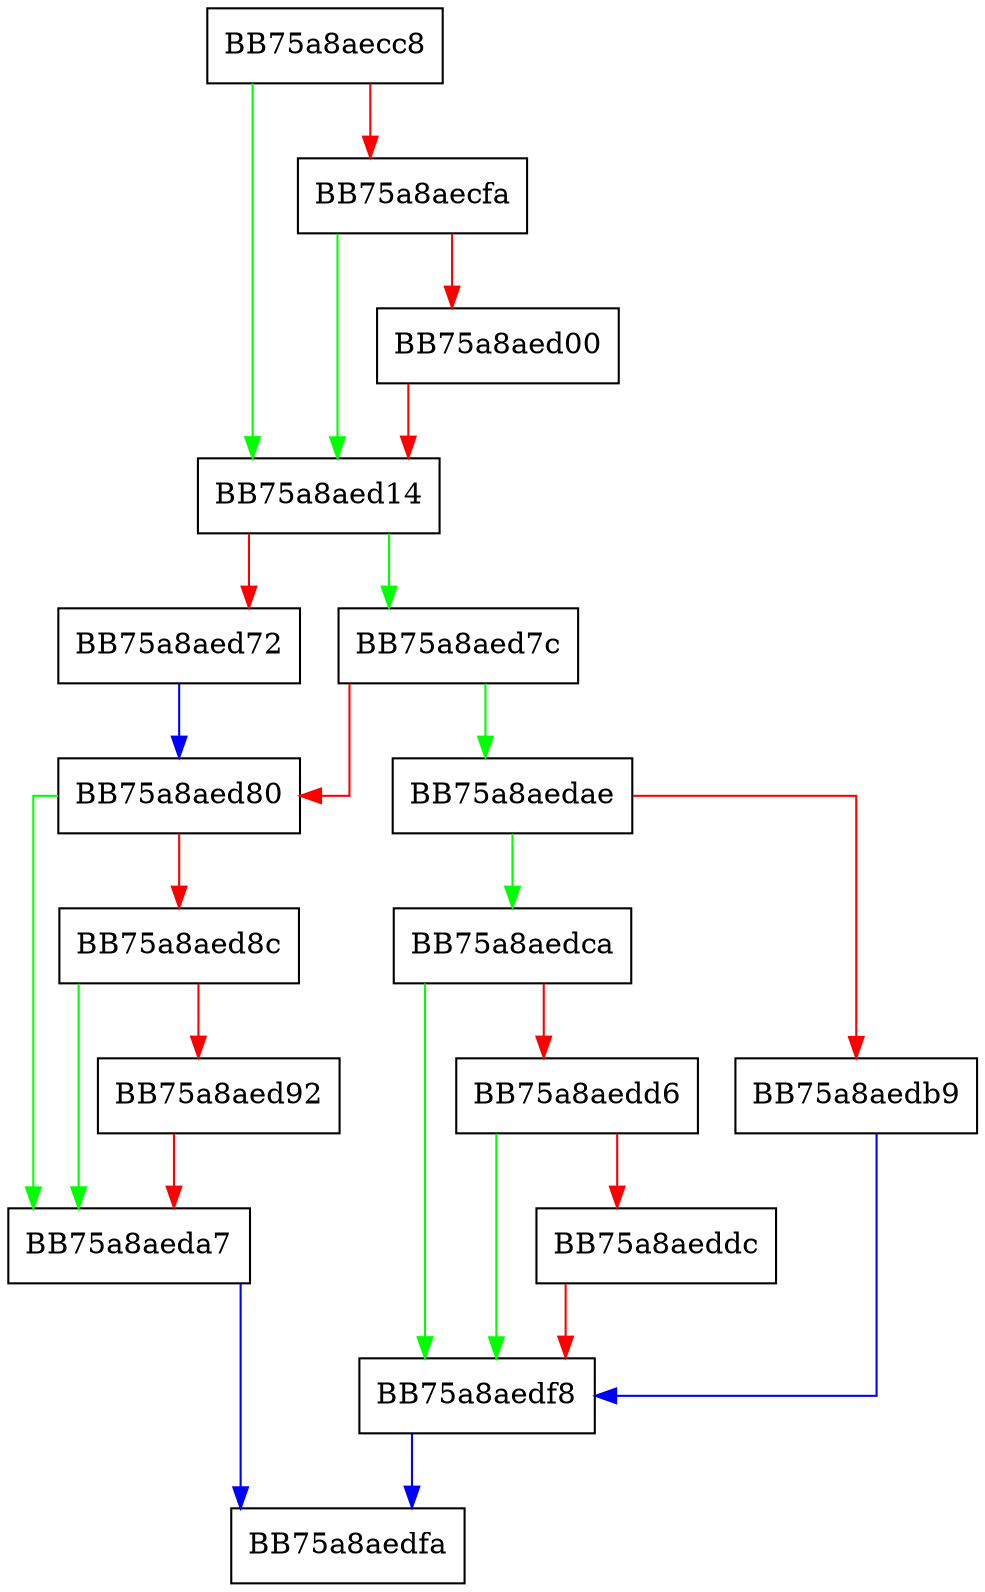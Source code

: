 digraph Write {
  node [shape="box"];
  graph [splines=ortho];
  BB75a8aecc8 -> BB75a8aed14 [color="green"];
  BB75a8aecc8 -> BB75a8aecfa [color="red"];
  BB75a8aecfa -> BB75a8aed14 [color="green"];
  BB75a8aecfa -> BB75a8aed00 [color="red"];
  BB75a8aed00 -> BB75a8aed14 [color="red"];
  BB75a8aed14 -> BB75a8aed7c [color="green"];
  BB75a8aed14 -> BB75a8aed72 [color="red"];
  BB75a8aed72 -> BB75a8aed80 [color="blue"];
  BB75a8aed7c -> BB75a8aedae [color="green"];
  BB75a8aed7c -> BB75a8aed80 [color="red"];
  BB75a8aed80 -> BB75a8aeda7 [color="green"];
  BB75a8aed80 -> BB75a8aed8c [color="red"];
  BB75a8aed8c -> BB75a8aeda7 [color="green"];
  BB75a8aed8c -> BB75a8aed92 [color="red"];
  BB75a8aed92 -> BB75a8aeda7 [color="red"];
  BB75a8aeda7 -> BB75a8aedfa [color="blue"];
  BB75a8aedae -> BB75a8aedca [color="green"];
  BB75a8aedae -> BB75a8aedb9 [color="red"];
  BB75a8aedb9 -> BB75a8aedf8 [color="blue"];
  BB75a8aedca -> BB75a8aedf8 [color="green"];
  BB75a8aedca -> BB75a8aedd6 [color="red"];
  BB75a8aedd6 -> BB75a8aedf8 [color="green"];
  BB75a8aedd6 -> BB75a8aeddc [color="red"];
  BB75a8aeddc -> BB75a8aedf8 [color="red"];
  BB75a8aedf8 -> BB75a8aedfa [color="blue"];
}